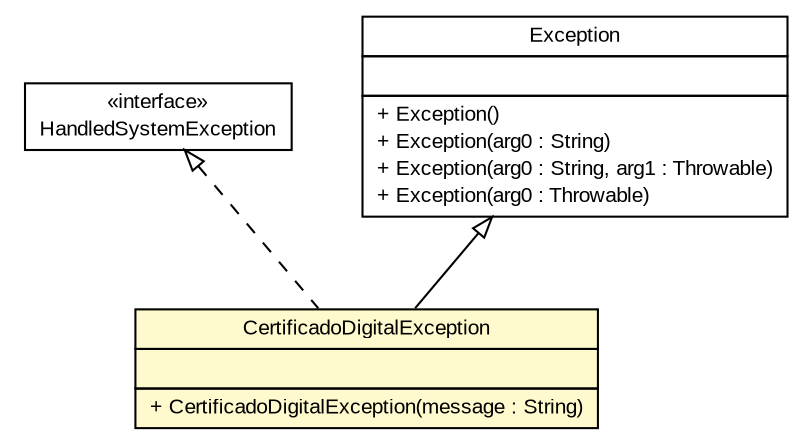 #!/usr/local/bin/dot
#
# Class diagram 
# Generated by UMLGraph version R5_6 (http://www.umlgraph.org/)
#

digraph G {
	edge [fontname="arial",fontsize=10,labelfontname="arial",labelfontsize=10];
	node [fontname="arial",fontsize=10,shape=plaintext];
	nodesep=0.25;
	ranksep=0.5;
	// br.gov.to.sefaz.exception.HandledSystemException
	c59664 [label=<<table title="br.gov.to.sefaz.exception.HandledSystemException" border="0" cellborder="1" cellspacing="0" cellpadding="2" port="p" href="../../exception/HandledSystemException.html">
		<tr><td><table border="0" cellspacing="0" cellpadding="1">
<tr><td align="center" balign="center"> &#171;interface&#187; </td></tr>
<tr><td align="center" balign="center"> HandledSystemException </td></tr>
		</table></td></tr>
		</table>>, URL="../../exception/HandledSystemException.html", fontname="arial", fontcolor="black", fontsize=10.0];
	// br.gov.to.sefaz.util.certificado.CertificadoDigitalException
	c59669 [label=<<table title="br.gov.to.sefaz.util.certificado.CertificadoDigitalException" border="0" cellborder="1" cellspacing="0" cellpadding="2" port="p" bgcolor="lemonChiffon" href="./CertificadoDigitalException.html">
		<tr><td><table border="0" cellspacing="0" cellpadding="1">
<tr><td align="center" balign="center"> CertificadoDigitalException </td></tr>
		</table></td></tr>
		<tr><td><table border="0" cellspacing="0" cellpadding="1">
<tr><td align="left" balign="left">  </td></tr>
		</table></td></tr>
		<tr><td><table border="0" cellspacing="0" cellpadding="1">
<tr><td align="left" balign="left"> + CertificadoDigitalException(message : String) </td></tr>
		</table></td></tr>
		</table>>, URL="./CertificadoDigitalException.html", fontname="arial", fontcolor="black", fontsize=10.0];
	//br.gov.to.sefaz.util.certificado.CertificadoDigitalException extends java.lang.Exception
	c60090:p -> c59669:p [dir=back,arrowtail=empty];
	//br.gov.to.sefaz.util.certificado.CertificadoDigitalException implements br.gov.to.sefaz.exception.HandledSystemException
	c59664:p -> c59669:p [dir=back,arrowtail=empty,style=dashed];
	// java.lang.Exception
	c60090 [label=<<table title="java.lang.Exception" border="0" cellborder="1" cellspacing="0" cellpadding="2" port="p" href="http://java.sun.com/j2se/1.4.2/docs/api/java/lang/Exception.html">
		<tr><td><table border="0" cellspacing="0" cellpadding="1">
<tr><td align="center" balign="center"> Exception </td></tr>
		</table></td></tr>
		<tr><td><table border="0" cellspacing="0" cellpadding="1">
<tr><td align="left" balign="left">  </td></tr>
		</table></td></tr>
		<tr><td><table border="0" cellspacing="0" cellpadding="1">
<tr><td align="left" balign="left"> + Exception() </td></tr>
<tr><td align="left" balign="left"> + Exception(arg0 : String) </td></tr>
<tr><td align="left" balign="left"> + Exception(arg0 : String, arg1 : Throwable) </td></tr>
<tr><td align="left" balign="left"> + Exception(arg0 : Throwable) </td></tr>
		</table></td></tr>
		</table>>, URL="http://java.sun.com/j2se/1.4.2/docs/api/java/lang/Exception.html", fontname="arial", fontcolor="black", fontsize=10.0];
}

